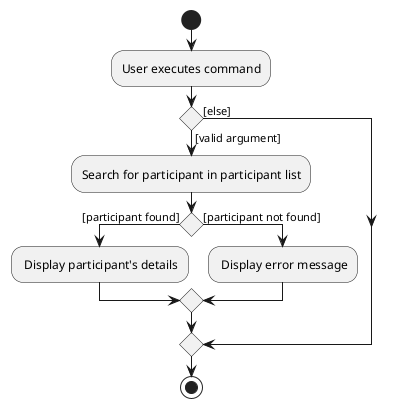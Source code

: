 @startuml
start
:User executes command;

'Since the beta syntax does not support placing the condition outside the
'diamond we place it as the true branch instead.

if () then ([valid argument])
    :Search for participant in participant list;
    if () then ([participant found])
        : Display participant's details;
    else ([participant not found])
        : Display error message;
    endif
else ([else])
endif
stop
@enduml
